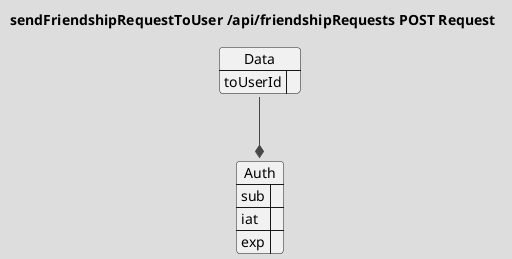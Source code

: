 @startuml sendFriendshipRequestToUser-Request
!theme toy
skinparam linetype ortho
title "sendFriendshipRequestToUser /api/friendshipRequests POST Request"

json Data {
    "toUserId": ""
}

json Auth {
    "sub": "",
    "iat": "",
    "exp": ""
}

Data --* Auth
@enduml
@startuml sendFriendshipRequestToUser-Response
!theme toy
title "sendFriendshipRequestToUser /api/friendshipRequests POST Response"
json Data {
    "friendshipRequestId": "",
    "timestamp": ""
}
@enduml
